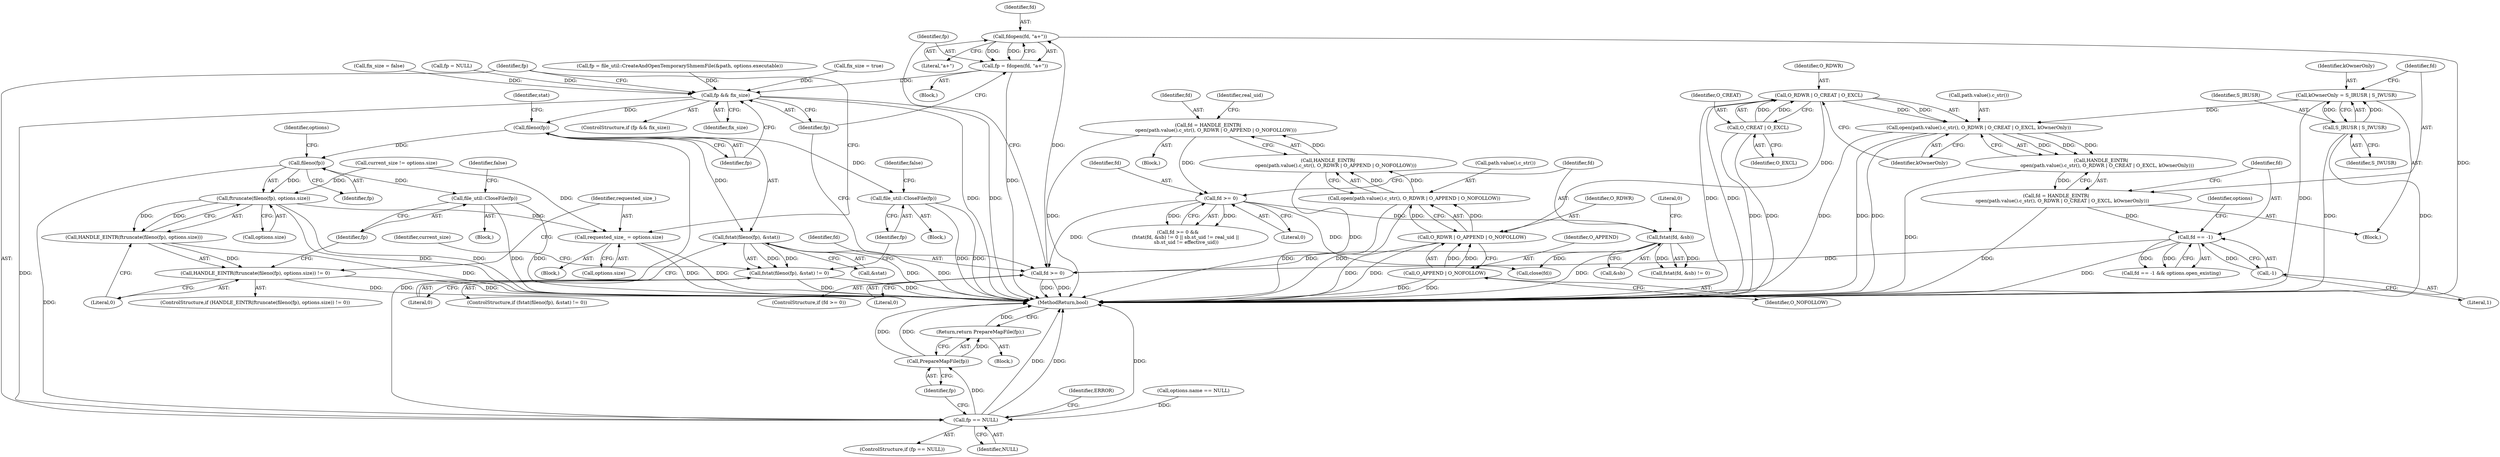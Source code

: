 digraph "0_Chrome_afb848acb43ba316097ab4fddfa38dbd80bc6a71@API" {
"1000277" [label="(Call,fdopen(fd, \"a+\"))"];
"1000271" [label="(Call,fd >= 0)"];
"1000238" [label="(Call,fstat(fd, &sb))"];
"1000233" [label="(Call,fd >= 0)"];
"1000212" [label="(Call,fd = HANDLE_EINTR(\n          open(path.value().c_str(), O_RDWR | O_APPEND | O_NOFOLLOW)))"];
"1000214" [label="(Call,HANDLE_EINTR(\n          open(path.value().c_str(), O_RDWR | O_APPEND | O_NOFOLLOW)))"];
"1000215" [label="(Call,open(path.value().c_str(), O_RDWR | O_APPEND | O_NOFOLLOW))"];
"1000217" [label="(Call,O_RDWR | O_APPEND | O_NOFOLLOW)"];
"1000196" [label="(Call,O_RDWR | O_CREAT | O_EXCL)"];
"1000198" [label="(Call,O_CREAT | O_EXCL)"];
"1000219" [label="(Call,O_APPEND | O_NOFOLLOW)"];
"1000204" [label="(Call,fd == -1)"];
"1000191" [label="(Call,fd = HANDLE_EINTR(\n        open(path.value().c_str(), O_RDWR | O_CREAT | O_EXCL, kOwnerOnly)))"];
"1000193" [label="(Call,HANDLE_EINTR(\n        open(path.value().c_str(), O_RDWR | O_CREAT | O_EXCL, kOwnerOnly)))"];
"1000194" [label="(Call,open(path.value().c_str(), O_RDWR | O_CREAT | O_EXCL, kOwnerOnly))"];
"1000185" [label="(Call,kOwnerOnly = S_IRUSR | S_IWUSR)"];
"1000187" [label="(Call,S_IRUSR | S_IWUSR)"];
"1000206" [label="(Call,-1)"];
"1000275" [label="(Call,fp = fdopen(fd, \"a+\"))"];
"1000281" [label="(Call,fp && fix_size)"];
"1000289" [label="(Call,fileno(fp))"];
"1000288" [label="(Call,fstat(fileno(fp), &stat))"];
"1000287" [label="(Call,fstat(fileno(fp), &stat) != 0)"];
"1000295" [label="(Call,file_util::CloseFile(fp))"];
"1000316" [label="(Call,fileno(fp))"];
"1000315" [label="(Call,ftruncate(fileno(fp), options.size))"];
"1000314" [label="(Call,HANDLE_EINTR(ftruncate(fileno(fp), options.size)))"];
"1000313" [label="(Call,HANDLE_EINTR(ftruncate(fileno(fp), options.size)) != 0)"];
"1000327" [label="(Call,requested_size_ = options.size)"];
"1000323" [label="(Call,file_util::CloseFile(fp))"];
"1000333" [label="(Call,fp == NULL)"];
"1000378" [label="(Call,PrepareMapFile(fp))"];
"1000377" [label="(Return,return PrepareMapFile(fp);)"];
"1000195" [label="(Call,path.value().c_str())"];
"1000204" [label="(Call,fd == -1)"];
"1000276" [label="(Identifier,fp)"];
"1000172" [label="(Block,)"];
"1000281" [label="(Call,fp && fix_size)"];
"1000270" [label="(ControlStructure,if (fd >= 0))"];
"1000234" [label="(Identifier,fd)"];
"1000196" [label="(Call,O_RDWR | O_CREAT | O_EXCL)"];
"1000314" [label="(Call,HANDLE_EINTR(ftruncate(fileno(fp), options.size)))"];
"1000242" [label="(Literal,0)"];
"1000271" [label="(Call,fd >= 0)"];
"1000219" [label="(Call,O_APPEND | O_NOFOLLOW)"];
"1000194" [label="(Call,open(path.value().c_str(), O_RDWR | O_CREAT | O_EXCL, kOwnerOnly))"];
"1000215" [label="(Call,open(path.value().c_str(), O_RDWR | O_APPEND | O_NOFOLLOW))"];
"1000198" [label="(Call,O_CREAT | O_EXCL)"];
"1000334" [label="(Identifier,fp)"];
"1000378" [label="(Call,PrepareMapFile(fp))"];
"1000260" [label="(Call,close(fd))"];
"1000280" [label="(ControlStructure,if (fp && fix_size))"];
"1000212" [label="(Call,fd = HANDLE_EINTR(\n          open(path.value().c_str(), O_RDWR | O_APPEND | O_NOFOLLOW)))"];
"1000188" [label="(Identifier,S_IRUSR)"];
"1000321" [label="(Literal,0)"];
"1000275" [label="(Call,fp = fdopen(fd, \"a+\"))"];
"1000377" [label="(Return,return PrepareMapFile(fp);)"];
"1000224" [label="(Identifier,real_uid)"];
"1000316" [label="(Call,fileno(fp))"];
"1000240" [label="(Call,&sb)"];
"1000207" [label="(Literal,1)"];
"1000279" [label="(Literal,\"a+\")"];
"1000289" [label="(Call,fileno(fp))"];
"1000193" [label="(Call,HANDLE_EINTR(\n        open(path.value().c_str(), O_RDWR | O_CREAT | O_EXCL, kOwnerOnly)))"];
"1000313" [label="(Call,HANDLE_EINTR(ftruncate(fileno(fp), options.size)) != 0)"];
"1000216" [label="(Call,path.value().c_str())"];
"1000239" [label="(Identifier,fd)"];
"1000319" [label="(Identifier,options)"];
"1000326" [label="(Identifier,false)"];
"1000220" [label="(Identifier,O_APPEND)"];
"1000286" [label="(ControlStructure,if (fstat(fileno(fp), &stat) != 0))"];
"1000273" [label="(Literal,0)"];
"1000312" [label="(ControlStructure,if (HANDLE_EINTR(ftruncate(fileno(fp), options.size)) != 0))"];
"1000315" [label="(Call,ftruncate(fileno(fp), options.size))"];
"1000267" [label="(Call,fp = NULL)"];
"1000203" [label="(Call,fd == -1 && options.open_existing)"];
"1000328" [label="(Identifier,requested_size_)"];
"1000191" [label="(Call,fd = HANDLE_EINTR(\n        open(path.value().c_str(), O_RDWR | O_CREAT | O_EXCL, kOwnerOnly)))"];
"1000295" [label="(Call,file_util::CloseFile(fp))"];
"1000327" [label="(Call,requested_size_ = options.size)"];
"1000192" [label="(Identifier,fd)"];
"1000332" [label="(ControlStructure,if (fp == NULL))"];
"1000333" [label="(Call,fp == NULL)"];
"1000278" [label="(Identifier,fd)"];
"1000206" [label="(Call,-1)"];
"1000318" [label="(Call,options.size)"];
"1000153" [label="(Call,fp = file_util::CreateAndOpenTemporaryShmemFile(&path, options.executable))"];
"1000277" [label="(Call,fdopen(fd, \"a+\"))"];
"1000187" [label="(Call,S_IRUSR | S_IWUSR)"];
"1000233" [label="(Call,fd >= 0)"];
"1000294" [label="(Block,)"];
"1000282" [label="(Identifier,fp)"];
"1000292" [label="(Identifier,stat)"];
"1000232" [label="(Call,fd >= 0 &&\n          (fstat(fd, &sb) != 0 || sb.st_uid != real_uid ||\n           sb.st_uid != effective_uid))"];
"1000335" [label="(Identifier,NULL)"];
"1000274" [label="(Block,)"];
"1000218" [label="(Identifier,O_RDWR)"];
"1000380" [label="(MethodReturn,bool)"];
"1000221" [label="(Identifier,O_NOFOLLOW)"];
"1000324" [label="(Identifier,fp)"];
"1000235" [label="(Literal,0)"];
"1000238" [label="(Call,fstat(fd, &sb))"];
"1000135" [label="(Call,fix_size = true)"];
"1000200" [label="(Identifier,O_EXCL)"];
"1000209" [label="(Identifier,options)"];
"1000214" [label="(Call,HANDLE_EINTR(\n          open(path.value().c_str(), O_RDWR | O_APPEND | O_NOFOLLOW)))"];
"1000197" [label="(Identifier,O_RDWR)"];
"1000264" [label="(Call,fix_size = false)"];
"1000117" [label="(Block,)"];
"1000272" [label="(Identifier,fd)"];
"1000339" [label="(Identifier,ERROR)"];
"1000186" [label="(Identifier,kOwnerOnly)"];
"1000293" [label="(Literal,0)"];
"1000283" [label="(Identifier,fix_size)"];
"1000306" [label="(Call,current_size != options.size)"];
"1000379" [label="(Identifier,fp)"];
"1000301" [label="(Identifier,current_size)"];
"1000322" [label="(Block,)"];
"1000185" [label="(Call,kOwnerOnly = S_IRUSR | S_IWUSR)"];
"1000211" [label="(Block,)"];
"1000329" [label="(Call,options.size)"];
"1000296" [label="(Identifier,fp)"];
"1000290" [label="(Identifier,fp)"];
"1000317" [label="(Identifier,fp)"];
"1000201" [label="(Identifier,kOwnerOnly)"];
"1000291" [label="(Call,&stat)"];
"1000298" [label="(Identifier,false)"];
"1000199" [label="(Identifier,O_CREAT)"];
"1000205" [label="(Identifier,fd)"];
"1000323" [label="(Call,file_util::CloseFile(fp))"];
"1000284" [label="(Block,)"];
"1000237" [label="(Call,fstat(fd, &sb) != 0)"];
"1000213" [label="(Identifier,fd)"];
"1000217" [label="(Call,O_RDWR | O_APPEND | O_NOFOLLOW)"];
"1000141" [label="(Call,options.name == NULL)"];
"1000189" [label="(Identifier,S_IWUSR)"];
"1000287" [label="(Call,fstat(fileno(fp), &stat) != 0)"];
"1000288" [label="(Call,fstat(fileno(fp), &stat))"];
"1000277" -> "1000275"  [label="AST: "];
"1000277" -> "1000279"  [label="CFG: "];
"1000278" -> "1000277"  [label="AST: "];
"1000279" -> "1000277"  [label="AST: "];
"1000275" -> "1000277"  [label="CFG: "];
"1000277" -> "1000380"  [label="DDG: "];
"1000277" -> "1000275"  [label="DDG: "];
"1000277" -> "1000275"  [label="DDG: "];
"1000271" -> "1000277"  [label="DDG: "];
"1000271" -> "1000270"  [label="AST: "];
"1000271" -> "1000273"  [label="CFG: "];
"1000272" -> "1000271"  [label="AST: "];
"1000273" -> "1000271"  [label="AST: "];
"1000276" -> "1000271"  [label="CFG: "];
"1000282" -> "1000271"  [label="CFG: "];
"1000271" -> "1000380"  [label="DDG: "];
"1000271" -> "1000380"  [label="DDG: "];
"1000238" -> "1000271"  [label="DDG: "];
"1000233" -> "1000271"  [label="DDG: "];
"1000204" -> "1000271"  [label="DDG: "];
"1000238" -> "1000237"  [label="AST: "];
"1000238" -> "1000240"  [label="CFG: "];
"1000239" -> "1000238"  [label="AST: "];
"1000240" -> "1000238"  [label="AST: "];
"1000242" -> "1000238"  [label="CFG: "];
"1000238" -> "1000380"  [label="DDG: "];
"1000238" -> "1000237"  [label="DDG: "];
"1000238" -> "1000237"  [label="DDG: "];
"1000233" -> "1000238"  [label="DDG: "];
"1000238" -> "1000260"  [label="DDG: "];
"1000233" -> "1000232"  [label="AST: "];
"1000233" -> "1000235"  [label="CFG: "];
"1000234" -> "1000233"  [label="AST: "];
"1000235" -> "1000233"  [label="AST: "];
"1000239" -> "1000233"  [label="CFG: "];
"1000232" -> "1000233"  [label="CFG: "];
"1000233" -> "1000232"  [label="DDG: "];
"1000233" -> "1000232"  [label="DDG: "];
"1000212" -> "1000233"  [label="DDG: "];
"1000233" -> "1000260"  [label="DDG: "];
"1000212" -> "1000211"  [label="AST: "];
"1000212" -> "1000214"  [label="CFG: "];
"1000213" -> "1000212"  [label="AST: "];
"1000214" -> "1000212"  [label="AST: "];
"1000224" -> "1000212"  [label="CFG: "];
"1000212" -> "1000380"  [label="DDG: "];
"1000214" -> "1000212"  [label="DDG: "];
"1000214" -> "1000215"  [label="CFG: "];
"1000215" -> "1000214"  [label="AST: "];
"1000214" -> "1000380"  [label="DDG: "];
"1000215" -> "1000214"  [label="DDG: "];
"1000215" -> "1000214"  [label="DDG: "];
"1000215" -> "1000217"  [label="CFG: "];
"1000216" -> "1000215"  [label="AST: "];
"1000217" -> "1000215"  [label="AST: "];
"1000215" -> "1000380"  [label="DDG: "];
"1000215" -> "1000380"  [label="DDG: "];
"1000217" -> "1000215"  [label="DDG: "];
"1000217" -> "1000215"  [label="DDG: "];
"1000217" -> "1000219"  [label="CFG: "];
"1000218" -> "1000217"  [label="AST: "];
"1000219" -> "1000217"  [label="AST: "];
"1000217" -> "1000380"  [label="DDG: "];
"1000217" -> "1000380"  [label="DDG: "];
"1000196" -> "1000217"  [label="DDG: "];
"1000219" -> "1000217"  [label="DDG: "];
"1000219" -> "1000217"  [label="DDG: "];
"1000196" -> "1000194"  [label="AST: "];
"1000196" -> "1000198"  [label="CFG: "];
"1000197" -> "1000196"  [label="AST: "];
"1000198" -> "1000196"  [label="AST: "];
"1000201" -> "1000196"  [label="CFG: "];
"1000196" -> "1000380"  [label="DDG: "];
"1000196" -> "1000380"  [label="DDG: "];
"1000196" -> "1000194"  [label="DDG: "];
"1000196" -> "1000194"  [label="DDG: "];
"1000198" -> "1000196"  [label="DDG: "];
"1000198" -> "1000196"  [label="DDG: "];
"1000198" -> "1000200"  [label="CFG: "];
"1000199" -> "1000198"  [label="AST: "];
"1000200" -> "1000198"  [label="AST: "];
"1000198" -> "1000380"  [label="DDG: "];
"1000198" -> "1000380"  [label="DDG: "];
"1000219" -> "1000221"  [label="CFG: "];
"1000220" -> "1000219"  [label="AST: "];
"1000221" -> "1000219"  [label="AST: "];
"1000219" -> "1000380"  [label="DDG: "];
"1000219" -> "1000380"  [label="DDG: "];
"1000204" -> "1000203"  [label="AST: "];
"1000204" -> "1000206"  [label="CFG: "];
"1000205" -> "1000204"  [label="AST: "];
"1000206" -> "1000204"  [label="AST: "];
"1000209" -> "1000204"  [label="CFG: "];
"1000203" -> "1000204"  [label="CFG: "];
"1000204" -> "1000380"  [label="DDG: "];
"1000204" -> "1000203"  [label="DDG: "];
"1000204" -> "1000203"  [label="DDG: "];
"1000191" -> "1000204"  [label="DDG: "];
"1000206" -> "1000204"  [label="DDG: "];
"1000191" -> "1000172"  [label="AST: "];
"1000191" -> "1000193"  [label="CFG: "];
"1000192" -> "1000191"  [label="AST: "];
"1000193" -> "1000191"  [label="AST: "];
"1000205" -> "1000191"  [label="CFG: "];
"1000191" -> "1000380"  [label="DDG: "];
"1000193" -> "1000191"  [label="DDG: "];
"1000193" -> "1000194"  [label="CFG: "];
"1000194" -> "1000193"  [label="AST: "];
"1000193" -> "1000380"  [label="DDG: "];
"1000194" -> "1000193"  [label="DDG: "];
"1000194" -> "1000193"  [label="DDG: "];
"1000194" -> "1000193"  [label="DDG: "];
"1000194" -> "1000201"  [label="CFG: "];
"1000195" -> "1000194"  [label="AST: "];
"1000201" -> "1000194"  [label="AST: "];
"1000194" -> "1000380"  [label="DDG: "];
"1000194" -> "1000380"  [label="DDG: "];
"1000194" -> "1000380"  [label="DDG: "];
"1000185" -> "1000194"  [label="DDG: "];
"1000185" -> "1000172"  [label="AST: "];
"1000185" -> "1000187"  [label="CFG: "];
"1000186" -> "1000185"  [label="AST: "];
"1000187" -> "1000185"  [label="AST: "];
"1000192" -> "1000185"  [label="CFG: "];
"1000185" -> "1000380"  [label="DDG: "];
"1000187" -> "1000185"  [label="DDG: "];
"1000187" -> "1000185"  [label="DDG: "];
"1000187" -> "1000189"  [label="CFG: "];
"1000188" -> "1000187"  [label="AST: "];
"1000189" -> "1000187"  [label="AST: "];
"1000187" -> "1000380"  [label="DDG: "];
"1000187" -> "1000380"  [label="DDG: "];
"1000206" -> "1000207"  [label="CFG: "];
"1000207" -> "1000206"  [label="AST: "];
"1000275" -> "1000274"  [label="AST: "];
"1000276" -> "1000275"  [label="AST: "];
"1000282" -> "1000275"  [label="CFG: "];
"1000275" -> "1000380"  [label="DDG: "];
"1000275" -> "1000281"  [label="DDG: "];
"1000281" -> "1000280"  [label="AST: "];
"1000281" -> "1000282"  [label="CFG: "];
"1000281" -> "1000283"  [label="CFG: "];
"1000282" -> "1000281"  [label="AST: "];
"1000283" -> "1000281"  [label="AST: "];
"1000290" -> "1000281"  [label="CFG: "];
"1000334" -> "1000281"  [label="CFG: "];
"1000281" -> "1000380"  [label="DDG: "];
"1000281" -> "1000380"  [label="DDG: "];
"1000267" -> "1000281"  [label="DDG: "];
"1000153" -> "1000281"  [label="DDG: "];
"1000264" -> "1000281"  [label="DDG: "];
"1000135" -> "1000281"  [label="DDG: "];
"1000281" -> "1000289"  [label="DDG: "];
"1000281" -> "1000333"  [label="DDG: "];
"1000289" -> "1000288"  [label="AST: "];
"1000289" -> "1000290"  [label="CFG: "];
"1000290" -> "1000289"  [label="AST: "];
"1000292" -> "1000289"  [label="CFG: "];
"1000289" -> "1000288"  [label="DDG: "];
"1000289" -> "1000295"  [label="DDG: "];
"1000289" -> "1000316"  [label="DDG: "];
"1000289" -> "1000333"  [label="DDG: "];
"1000288" -> "1000287"  [label="AST: "];
"1000288" -> "1000291"  [label="CFG: "];
"1000291" -> "1000288"  [label="AST: "];
"1000293" -> "1000288"  [label="CFG: "];
"1000288" -> "1000380"  [label="DDG: "];
"1000288" -> "1000380"  [label="DDG: "];
"1000288" -> "1000287"  [label="DDG: "];
"1000288" -> "1000287"  [label="DDG: "];
"1000287" -> "1000286"  [label="AST: "];
"1000287" -> "1000293"  [label="CFG: "];
"1000293" -> "1000287"  [label="AST: "];
"1000296" -> "1000287"  [label="CFG: "];
"1000301" -> "1000287"  [label="CFG: "];
"1000287" -> "1000380"  [label="DDG: "];
"1000287" -> "1000380"  [label="DDG: "];
"1000295" -> "1000294"  [label="AST: "];
"1000295" -> "1000296"  [label="CFG: "];
"1000296" -> "1000295"  [label="AST: "];
"1000298" -> "1000295"  [label="CFG: "];
"1000295" -> "1000380"  [label="DDG: "];
"1000295" -> "1000380"  [label="DDG: "];
"1000316" -> "1000315"  [label="AST: "];
"1000316" -> "1000317"  [label="CFG: "];
"1000317" -> "1000316"  [label="AST: "];
"1000319" -> "1000316"  [label="CFG: "];
"1000316" -> "1000315"  [label="DDG: "];
"1000316" -> "1000323"  [label="DDG: "];
"1000316" -> "1000333"  [label="DDG: "];
"1000315" -> "1000314"  [label="AST: "];
"1000315" -> "1000318"  [label="CFG: "];
"1000318" -> "1000315"  [label="AST: "];
"1000314" -> "1000315"  [label="CFG: "];
"1000315" -> "1000380"  [label="DDG: "];
"1000315" -> "1000380"  [label="DDG: "];
"1000315" -> "1000314"  [label="DDG: "];
"1000315" -> "1000314"  [label="DDG: "];
"1000306" -> "1000315"  [label="DDG: "];
"1000315" -> "1000327"  [label="DDG: "];
"1000314" -> "1000313"  [label="AST: "];
"1000321" -> "1000314"  [label="CFG: "];
"1000314" -> "1000380"  [label="DDG: "];
"1000314" -> "1000313"  [label="DDG: "];
"1000313" -> "1000312"  [label="AST: "];
"1000313" -> "1000321"  [label="CFG: "];
"1000321" -> "1000313"  [label="AST: "];
"1000324" -> "1000313"  [label="CFG: "];
"1000328" -> "1000313"  [label="CFG: "];
"1000313" -> "1000380"  [label="DDG: "];
"1000313" -> "1000380"  [label="DDG: "];
"1000327" -> "1000284"  [label="AST: "];
"1000327" -> "1000329"  [label="CFG: "];
"1000328" -> "1000327"  [label="AST: "];
"1000329" -> "1000327"  [label="AST: "];
"1000334" -> "1000327"  [label="CFG: "];
"1000327" -> "1000380"  [label="DDG: "];
"1000327" -> "1000380"  [label="DDG: "];
"1000306" -> "1000327"  [label="DDG: "];
"1000323" -> "1000322"  [label="AST: "];
"1000323" -> "1000324"  [label="CFG: "];
"1000324" -> "1000323"  [label="AST: "];
"1000326" -> "1000323"  [label="CFG: "];
"1000323" -> "1000380"  [label="DDG: "];
"1000323" -> "1000380"  [label="DDG: "];
"1000333" -> "1000332"  [label="AST: "];
"1000333" -> "1000335"  [label="CFG: "];
"1000334" -> "1000333"  [label="AST: "];
"1000335" -> "1000333"  [label="AST: "];
"1000339" -> "1000333"  [label="CFG: "];
"1000379" -> "1000333"  [label="CFG: "];
"1000333" -> "1000380"  [label="DDG: "];
"1000333" -> "1000380"  [label="DDG: "];
"1000333" -> "1000380"  [label="DDG: "];
"1000141" -> "1000333"  [label="DDG: "];
"1000333" -> "1000378"  [label="DDG: "];
"1000378" -> "1000377"  [label="AST: "];
"1000378" -> "1000379"  [label="CFG: "];
"1000379" -> "1000378"  [label="AST: "];
"1000377" -> "1000378"  [label="CFG: "];
"1000378" -> "1000380"  [label="DDG: "];
"1000378" -> "1000380"  [label="DDG: "];
"1000378" -> "1000377"  [label="DDG: "];
"1000377" -> "1000117"  [label="AST: "];
"1000380" -> "1000377"  [label="CFG: "];
"1000377" -> "1000380"  [label="DDG: "];
}
